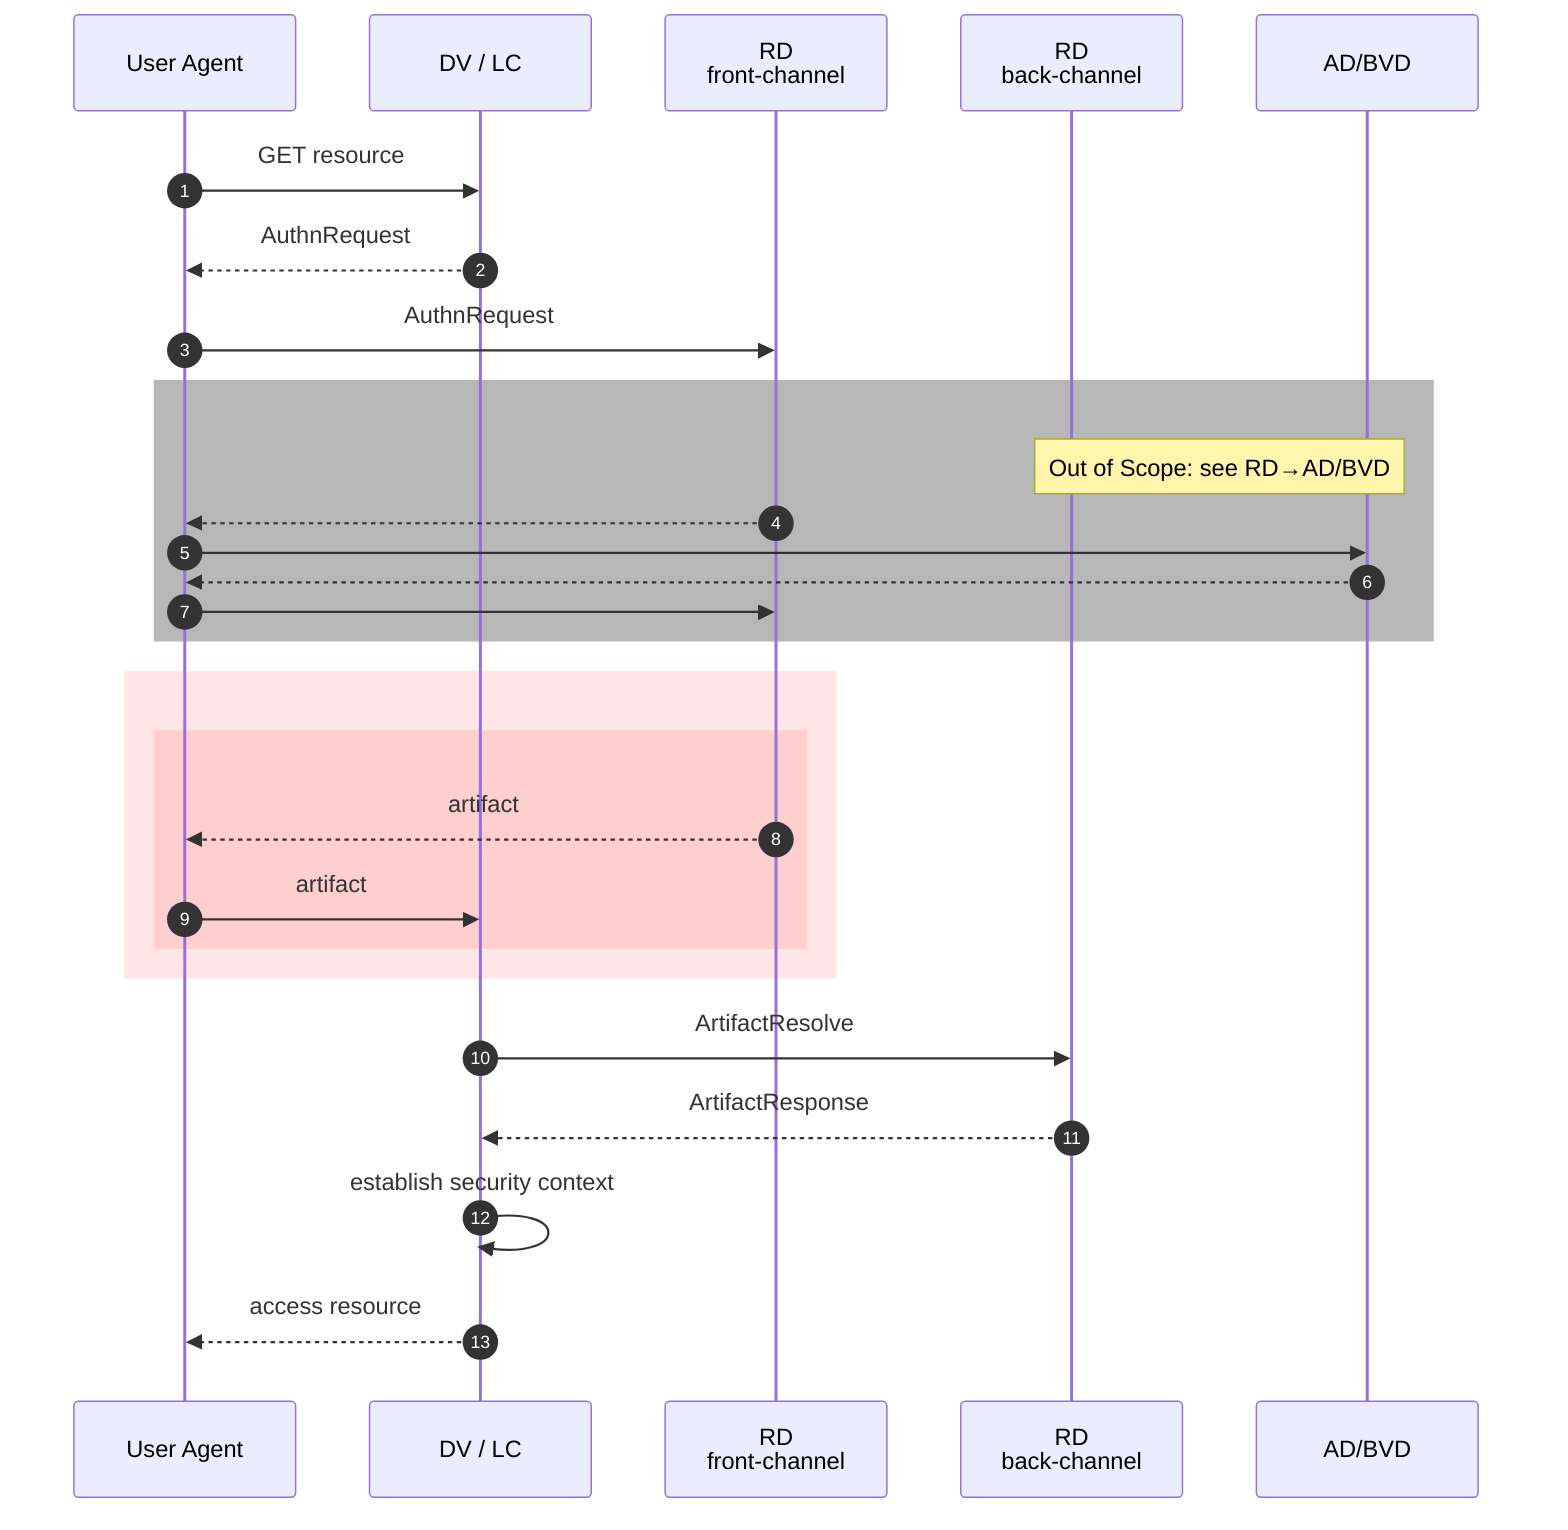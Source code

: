 %%{init: {
    "themeVariables": {"fontSize": "24px"},
    "sequence": {"boxMargin": 20}
}}%%
sequenceDiagram
autonumber
participant A as User Agent
participant B as DV / LC
participant C as RD <br /> front-channel
participant D as RD <br /> back-channel
participant E as AD/BVD
A->>B: GET resource
B-->>A: AuthnRequest
A->>C: AuthnRequest
rect rgba(75, 75, 75,.4)
    Note over D,E: Out of Scope: see RD#8594;AD/BVD
    C-->>A:
    A->>E:
    E-->>A:
    A->>C:
end
rect rgba(255,0,0,.1)
rect rgba(255,0,0,.1)
    C-->>A: artifact
    A->>B: artifact
end
end
B->>D: ArtifactResolve
D-->>B: ArtifactResponse
B->>B: establish security context
B-->>A: access resource